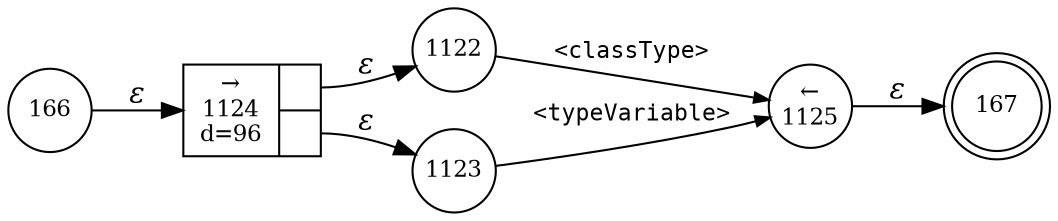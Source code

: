digraph ATN {
rankdir=LR;
s167[fontsize=11, label="167", shape=doublecircle, fixedsize=true, width=.6];
s1122[fontsize=11,label="1122", shape=circle, fixedsize=true, width=.55, peripheries=1];
s1123[fontsize=11,label="1123", shape=circle, fixedsize=true, width=.55, peripheries=1];
s1124[fontsize=11,label="{&rarr;\n1124\nd=96|{<p0>|<p1>}}", shape=record, fixedsize=false, peripheries=1];
s1125[fontsize=11,label="&larr;\n1125", shape=circle, fixedsize=true, width=.55, peripheries=1];
s166[fontsize=11,label="166", shape=circle, fixedsize=true, width=.55, peripheries=1];
s166 -> s1124 [fontname="Times-Italic", label="&epsilon;"];
s1124:p0 -> s1122 [fontname="Times-Italic", label="&epsilon;"];
s1124:p1 -> s1123 [fontname="Times-Italic", label="&epsilon;"];
s1122 -> s1125 [fontsize=11, fontname="Courier", arrowsize=.7, label = "<classType>", arrowhead = normal];
s1123 -> s1125 [fontsize=11, fontname="Courier", arrowsize=.7, label = "<typeVariable>", arrowhead = normal];
s1125 -> s167 [fontname="Times-Italic", label="&epsilon;"];
}